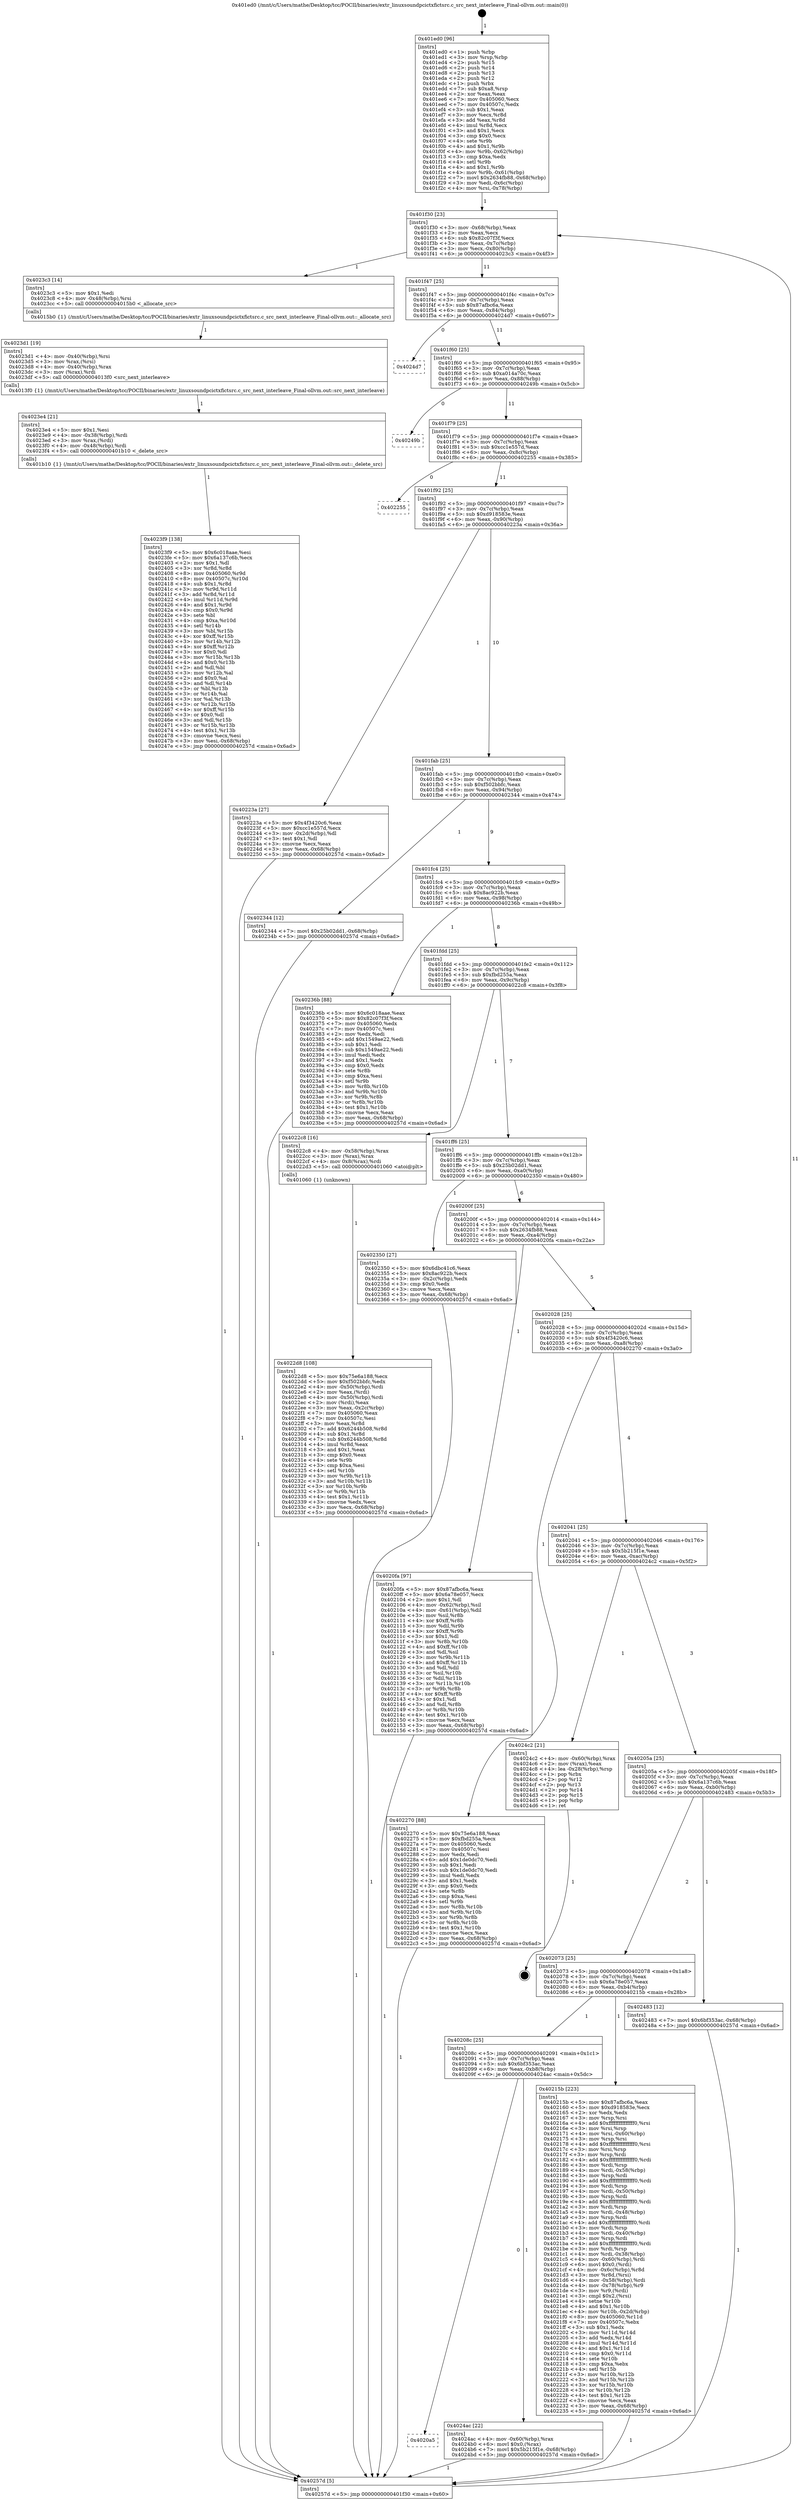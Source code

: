 digraph "0x401ed0" {
  label = "0x401ed0 (/mnt/c/Users/mathe/Desktop/tcc/POCII/binaries/extr_linuxsoundpcictxfictsrc.c_src_next_interleave_Final-ollvm.out::main(0))"
  labelloc = "t"
  node[shape=record]

  Entry [label="",width=0.3,height=0.3,shape=circle,fillcolor=black,style=filled]
  "0x401f30" [label="{
     0x401f30 [23]\l
     | [instrs]\l
     &nbsp;&nbsp;0x401f30 \<+3\>: mov -0x68(%rbp),%eax\l
     &nbsp;&nbsp;0x401f33 \<+2\>: mov %eax,%ecx\l
     &nbsp;&nbsp;0x401f35 \<+6\>: sub $0x82c07f3f,%ecx\l
     &nbsp;&nbsp;0x401f3b \<+3\>: mov %eax,-0x7c(%rbp)\l
     &nbsp;&nbsp;0x401f3e \<+3\>: mov %ecx,-0x80(%rbp)\l
     &nbsp;&nbsp;0x401f41 \<+6\>: je 00000000004023c3 \<main+0x4f3\>\l
  }"]
  "0x4023c3" [label="{
     0x4023c3 [14]\l
     | [instrs]\l
     &nbsp;&nbsp;0x4023c3 \<+5\>: mov $0x1,%edi\l
     &nbsp;&nbsp;0x4023c8 \<+4\>: mov -0x48(%rbp),%rsi\l
     &nbsp;&nbsp;0x4023cc \<+5\>: call 00000000004015b0 \<_allocate_src\>\l
     | [calls]\l
     &nbsp;&nbsp;0x4015b0 \{1\} (/mnt/c/Users/mathe/Desktop/tcc/POCII/binaries/extr_linuxsoundpcictxfictsrc.c_src_next_interleave_Final-ollvm.out::_allocate_src)\l
  }"]
  "0x401f47" [label="{
     0x401f47 [25]\l
     | [instrs]\l
     &nbsp;&nbsp;0x401f47 \<+5\>: jmp 0000000000401f4c \<main+0x7c\>\l
     &nbsp;&nbsp;0x401f4c \<+3\>: mov -0x7c(%rbp),%eax\l
     &nbsp;&nbsp;0x401f4f \<+5\>: sub $0x87afbc6a,%eax\l
     &nbsp;&nbsp;0x401f54 \<+6\>: mov %eax,-0x84(%rbp)\l
     &nbsp;&nbsp;0x401f5a \<+6\>: je 00000000004024d7 \<main+0x607\>\l
  }"]
  Exit [label="",width=0.3,height=0.3,shape=circle,fillcolor=black,style=filled,peripheries=2]
  "0x4024d7" [label="{
     0x4024d7\l
  }", style=dashed]
  "0x401f60" [label="{
     0x401f60 [25]\l
     | [instrs]\l
     &nbsp;&nbsp;0x401f60 \<+5\>: jmp 0000000000401f65 \<main+0x95\>\l
     &nbsp;&nbsp;0x401f65 \<+3\>: mov -0x7c(%rbp),%eax\l
     &nbsp;&nbsp;0x401f68 \<+5\>: sub $0xa014a70c,%eax\l
     &nbsp;&nbsp;0x401f6d \<+6\>: mov %eax,-0x88(%rbp)\l
     &nbsp;&nbsp;0x401f73 \<+6\>: je 000000000040249b \<main+0x5cb\>\l
  }"]
  "0x4020a5" [label="{
     0x4020a5\l
  }", style=dashed]
  "0x40249b" [label="{
     0x40249b\l
  }", style=dashed]
  "0x401f79" [label="{
     0x401f79 [25]\l
     | [instrs]\l
     &nbsp;&nbsp;0x401f79 \<+5\>: jmp 0000000000401f7e \<main+0xae\>\l
     &nbsp;&nbsp;0x401f7e \<+3\>: mov -0x7c(%rbp),%eax\l
     &nbsp;&nbsp;0x401f81 \<+5\>: sub $0xcc1e557d,%eax\l
     &nbsp;&nbsp;0x401f86 \<+6\>: mov %eax,-0x8c(%rbp)\l
     &nbsp;&nbsp;0x401f8c \<+6\>: je 0000000000402255 \<main+0x385\>\l
  }"]
  "0x4024ac" [label="{
     0x4024ac [22]\l
     | [instrs]\l
     &nbsp;&nbsp;0x4024ac \<+4\>: mov -0x60(%rbp),%rax\l
     &nbsp;&nbsp;0x4024b0 \<+6\>: movl $0x0,(%rax)\l
     &nbsp;&nbsp;0x4024b6 \<+7\>: movl $0x5b215f1e,-0x68(%rbp)\l
     &nbsp;&nbsp;0x4024bd \<+5\>: jmp 000000000040257d \<main+0x6ad\>\l
  }"]
  "0x402255" [label="{
     0x402255\l
  }", style=dashed]
  "0x401f92" [label="{
     0x401f92 [25]\l
     | [instrs]\l
     &nbsp;&nbsp;0x401f92 \<+5\>: jmp 0000000000401f97 \<main+0xc7\>\l
     &nbsp;&nbsp;0x401f97 \<+3\>: mov -0x7c(%rbp),%eax\l
     &nbsp;&nbsp;0x401f9a \<+5\>: sub $0xd918583e,%eax\l
     &nbsp;&nbsp;0x401f9f \<+6\>: mov %eax,-0x90(%rbp)\l
     &nbsp;&nbsp;0x401fa5 \<+6\>: je 000000000040223a \<main+0x36a\>\l
  }"]
  "0x4023f9" [label="{
     0x4023f9 [138]\l
     | [instrs]\l
     &nbsp;&nbsp;0x4023f9 \<+5\>: mov $0x6c018aae,%esi\l
     &nbsp;&nbsp;0x4023fe \<+5\>: mov $0x6a137c6b,%ecx\l
     &nbsp;&nbsp;0x402403 \<+2\>: mov $0x1,%dl\l
     &nbsp;&nbsp;0x402405 \<+3\>: xor %r8d,%r8d\l
     &nbsp;&nbsp;0x402408 \<+8\>: mov 0x405060,%r9d\l
     &nbsp;&nbsp;0x402410 \<+8\>: mov 0x40507c,%r10d\l
     &nbsp;&nbsp;0x402418 \<+4\>: sub $0x1,%r8d\l
     &nbsp;&nbsp;0x40241c \<+3\>: mov %r9d,%r11d\l
     &nbsp;&nbsp;0x40241f \<+3\>: add %r8d,%r11d\l
     &nbsp;&nbsp;0x402422 \<+4\>: imul %r11d,%r9d\l
     &nbsp;&nbsp;0x402426 \<+4\>: and $0x1,%r9d\l
     &nbsp;&nbsp;0x40242a \<+4\>: cmp $0x0,%r9d\l
     &nbsp;&nbsp;0x40242e \<+3\>: sete %bl\l
     &nbsp;&nbsp;0x402431 \<+4\>: cmp $0xa,%r10d\l
     &nbsp;&nbsp;0x402435 \<+4\>: setl %r14b\l
     &nbsp;&nbsp;0x402439 \<+3\>: mov %bl,%r15b\l
     &nbsp;&nbsp;0x40243c \<+4\>: xor $0xff,%r15b\l
     &nbsp;&nbsp;0x402440 \<+3\>: mov %r14b,%r12b\l
     &nbsp;&nbsp;0x402443 \<+4\>: xor $0xff,%r12b\l
     &nbsp;&nbsp;0x402447 \<+3\>: xor $0x0,%dl\l
     &nbsp;&nbsp;0x40244a \<+3\>: mov %r15b,%r13b\l
     &nbsp;&nbsp;0x40244d \<+4\>: and $0x0,%r13b\l
     &nbsp;&nbsp;0x402451 \<+2\>: and %dl,%bl\l
     &nbsp;&nbsp;0x402453 \<+3\>: mov %r12b,%al\l
     &nbsp;&nbsp;0x402456 \<+2\>: and $0x0,%al\l
     &nbsp;&nbsp;0x402458 \<+3\>: and %dl,%r14b\l
     &nbsp;&nbsp;0x40245b \<+3\>: or %bl,%r13b\l
     &nbsp;&nbsp;0x40245e \<+3\>: or %r14b,%al\l
     &nbsp;&nbsp;0x402461 \<+3\>: xor %al,%r13b\l
     &nbsp;&nbsp;0x402464 \<+3\>: or %r12b,%r15b\l
     &nbsp;&nbsp;0x402467 \<+4\>: xor $0xff,%r15b\l
     &nbsp;&nbsp;0x40246b \<+3\>: or $0x0,%dl\l
     &nbsp;&nbsp;0x40246e \<+3\>: and %dl,%r15b\l
     &nbsp;&nbsp;0x402471 \<+3\>: or %r15b,%r13b\l
     &nbsp;&nbsp;0x402474 \<+4\>: test $0x1,%r13b\l
     &nbsp;&nbsp;0x402478 \<+3\>: cmovne %ecx,%esi\l
     &nbsp;&nbsp;0x40247b \<+3\>: mov %esi,-0x68(%rbp)\l
     &nbsp;&nbsp;0x40247e \<+5\>: jmp 000000000040257d \<main+0x6ad\>\l
  }"]
  "0x40223a" [label="{
     0x40223a [27]\l
     | [instrs]\l
     &nbsp;&nbsp;0x40223a \<+5\>: mov $0x4f3420c6,%eax\l
     &nbsp;&nbsp;0x40223f \<+5\>: mov $0xcc1e557d,%ecx\l
     &nbsp;&nbsp;0x402244 \<+3\>: mov -0x2d(%rbp),%dl\l
     &nbsp;&nbsp;0x402247 \<+3\>: test $0x1,%dl\l
     &nbsp;&nbsp;0x40224a \<+3\>: cmovne %ecx,%eax\l
     &nbsp;&nbsp;0x40224d \<+3\>: mov %eax,-0x68(%rbp)\l
     &nbsp;&nbsp;0x402250 \<+5\>: jmp 000000000040257d \<main+0x6ad\>\l
  }"]
  "0x401fab" [label="{
     0x401fab [25]\l
     | [instrs]\l
     &nbsp;&nbsp;0x401fab \<+5\>: jmp 0000000000401fb0 \<main+0xe0\>\l
     &nbsp;&nbsp;0x401fb0 \<+3\>: mov -0x7c(%rbp),%eax\l
     &nbsp;&nbsp;0x401fb3 \<+5\>: sub $0xf502bbfc,%eax\l
     &nbsp;&nbsp;0x401fb8 \<+6\>: mov %eax,-0x94(%rbp)\l
     &nbsp;&nbsp;0x401fbe \<+6\>: je 0000000000402344 \<main+0x474\>\l
  }"]
  "0x4023e4" [label="{
     0x4023e4 [21]\l
     | [instrs]\l
     &nbsp;&nbsp;0x4023e4 \<+5\>: mov $0x1,%esi\l
     &nbsp;&nbsp;0x4023e9 \<+4\>: mov -0x38(%rbp),%rdi\l
     &nbsp;&nbsp;0x4023ed \<+3\>: mov %rax,(%rdi)\l
     &nbsp;&nbsp;0x4023f0 \<+4\>: mov -0x48(%rbp),%rdi\l
     &nbsp;&nbsp;0x4023f4 \<+5\>: call 0000000000401b10 \<_delete_src\>\l
     | [calls]\l
     &nbsp;&nbsp;0x401b10 \{1\} (/mnt/c/Users/mathe/Desktop/tcc/POCII/binaries/extr_linuxsoundpcictxfictsrc.c_src_next_interleave_Final-ollvm.out::_delete_src)\l
  }"]
  "0x402344" [label="{
     0x402344 [12]\l
     | [instrs]\l
     &nbsp;&nbsp;0x402344 \<+7\>: movl $0x25b02dd1,-0x68(%rbp)\l
     &nbsp;&nbsp;0x40234b \<+5\>: jmp 000000000040257d \<main+0x6ad\>\l
  }"]
  "0x401fc4" [label="{
     0x401fc4 [25]\l
     | [instrs]\l
     &nbsp;&nbsp;0x401fc4 \<+5\>: jmp 0000000000401fc9 \<main+0xf9\>\l
     &nbsp;&nbsp;0x401fc9 \<+3\>: mov -0x7c(%rbp),%eax\l
     &nbsp;&nbsp;0x401fcc \<+5\>: sub $0x8ac922b,%eax\l
     &nbsp;&nbsp;0x401fd1 \<+6\>: mov %eax,-0x98(%rbp)\l
     &nbsp;&nbsp;0x401fd7 \<+6\>: je 000000000040236b \<main+0x49b\>\l
  }"]
  "0x4023d1" [label="{
     0x4023d1 [19]\l
     | [instrs]\l
     &nbsp;&nbsp;0x4023d1 \<+4\>: mov -0x40(%rbp),%rsi\l
     &nbsp;&nbsp;0x4023d5 \<+3\>: mov %rax,(%rsi)\l
     &nbsp;&nbsp;0x4023d8 \<+4\>: mov -0x40(%rbp),%rax\l
     &nbsp;&nbsp;0x4023dc \<+3\>: mov (%rax),%rdi\l
     &nbsp;&nbsp;0x4023df \<+5\>: call 00000000004013f0 \<src_next_interleave\>\l
     | [calls]\l
     &nbsp;&nbsp;0x4013f0 \{1\} (/mnt/c/Users/mathe/Desktop/tcc/POCII/binaries/extr_linuxsoundpcictxfictsrc.c_src_next_interleave_Final-ollvm.out::src_next_interleave)\l
  }"]
  "0x40236b" [label="{
     0x40236b [88]\l
     | [instrs]\l
     &nbsp;&nbsp;0x40236b \<+5\>: mov $0x6c018aae,%eax\l
     &nbsp;&nbsp;0x402370 \<+5\>: mov $0x82c07f3f,%ecx\l
     &nbsp;&nbsp;0x402375 \<+7\>: mov 0x405060,%edx\l
     &nbsp;&nbsp;0x40237c \<+7\>: mov 0x40507c,%esi\l
     &nbsp;&nbsp;0x402383 \<+2\>: mov %edx,%edi\l
     &nbsp;&nbsp;0x402385 \<+6\>: add $0x1549ae22,%edi\l
     &nbsp;&nbsp;0x40238b \<+3\>: sub $0x1,%edi\l
     &nbsp;&nbsp;0x40238e \<+6\>: sub $0x1549ae22,%edi\l
     &nbsp;&nbsp;0x402394 \<+3\>: imul %edi,%edx\l
     &nbsp;&nbsp;0x402397 \<+3\>: and $0x1,%edx\l
     &nbsp;&nbsp;0x40239a \<+3\>: cmp $0x0,%edx\l
     &nbsp;&nbsp;0x40239d \<+4\>: sete %r8b\l
     &nbsp;&nbsp;0x4023a1 \<+3\>: cmp $0xa,%esi\l
     &nbsp;&nbsp;0x4023a4 \<+4\>: setl %r9b\l
     &nbsp;&nbsp;0x4023a8 \<+3\>: mov %r8b,%r10b\l
     &nbsp;&nbsp;0x4023ab \<+3\>: and %r9b,%r10b\l
     &nbsp;&nbsp;0x4023ae \<+3\>: xor %r9b,%r8b\l
     &nbsp;&nbsp;0x4023b1 \<+3\>: or %r8b,%r10b\l
     &nbsp;&nbsp;0x4023b4 \<+4\>: test $0x1,%r10b\l
     &nbsp;&nbsp;0x4023b8 \<+3\>: cmovne %ecx,%eax\l
     &nbsp;&nbsp;0x4023bb \<+3\>: mov %eax,-0x68(%rbp)\l
     &nbsp;&nbsp;0x4023be \<+5\>: jmp 000000000040257d \<main+0x6ad\>\l
  }"]
  "0x401fdd" [label="{
     0x401fdd [25]\l
     | [instrs]\l
     &nbsp;&nbsp;0x401fdd \<+5\>: jmp 0000000000401fe2 \<main+0x112\>\l
     &nbsp;&nbsp;0x401fe2 \<+3\>: mov -0x7c(%rbp),%eax\l
     &nbsp;&nbsp;0x401fe5 \<+5\>: sub $0xfbd255a,%eax\l
     &nbsp;&nbsp;0x401fea \<+6\>: mov %eax,-0x9c(%rbp)\l
     &nbsp;&nbsp;0x401ff0 \<+6\>: je 00000000004022c8 \<main+0x3f8\>\l
  }"]
  "0x4022d8" [label="{
     0x4022d8 [108]\l
     | [instrs]\l
     &nbsp;&nbsp;0x4022d8 \<+5\>: mov $0x75e6a188,%ecx\l
     &nbsp;&nbsp;0x4022dd \<+5\>: mov $0xf502bbfc,%edx\l
     &nbsp;&nbsp;0x4022e2 \<+4\>: mov -0x50(%rbp),%rdi\l
     &nbsp;&nbsp;0x4022e6 \<+2\>: mov %eax,(%rdi)\l
     &nbsp;&nbsp;0x4022e8 \<+4\>: mov -0x50(%rbp),%rdi\l
     &nbsp;&nbsp;0x4022ec \<+2\>: mov (%rdi),%eax\l
     &nbsp;&nbsp;0x4022ee \<+3\>: mov %eax,-0x2c(%rbp)\l
     &nbsp;&nbsp;0x4022f1 \<+7\>: mov 0x405060,%eax\l
     &nbsp;&nbsp;0x4022f8 \<+7\>: mov 0x40507c,%esi\l
     &nbsp;&nbsp;0x4022ff \<+3\>: mov %eax,%r8d\l
     &nbsp;&nbsp;0x402302 \<+7\>: add $0x6244b508,%r8d\l
     &nbsp;&nbsp;0x402309 \<+4\>: sub $0x1,%r8d\l
     &nbsp;&nbsp;0x40230d \<+7\>: sub $0x6244b508,%r8d\l
     &nbsp;&nbsp;0x402314 \<+4\>: imul %r8d,%eax\l
     &nbsp;&nbsp;0x402318 \<+3\>: and $0x1,%eax\l
     &nbsp;&nbsp;0x40231b \<+3\>: cmp $0x0,%eax\l
     &nbsp;&nbsp;0x40231e \<+4\>: sete %r9b\l
     &nbsp;&nbsp;0x402322 \<+3\>: cmp $0xa,%esi\l
     &nbsp;&nbsp;0x402325 \<+4\>: setl %r10b\l
     &nbsp;&nbsp;0x402329 \<+3\>: mov %r9b,%r11b\l
     &nbsp;&nbsp;0x40232c \<+3\>: and %r10b,%r11b\l
     &nbsp;&nbsp;0x40232f \<+3\>: xor %r10b,%r9b\l
     &nbsp;&nbsp;0x402332 \<+3\>: or %r9b,%r11b\l
     &nbsp;&nbsp;0x402335 \<+4\>: test $0x1,%r11b\l
     &nbsp;&nbsp;0x402339 \<+3\>: cmovne %edx,%ecx\l
     &nbsp;&nbsp;0x40233c \<+3\>: mov %ecx,-0x68(%rbp)\l
     &nbsp;&nbsp;0x40233f \<+5\>: jmp 000000000040257d \<main+0x6ad\>\l
  }"]
  "0x4022c8" [label="{
     0x4022c8 [16]\l
     | [instrs]\l
     &nbsp;&nbsp;0x4022c8 \<+4\>: mov -0x58(%rbp),%rax\l
     &nbsp;&nbsp;0x4022cc \<+3\>: mov (%rax),%rax\l
     &nbsp;&nbsp;0x4022cf \<+4\>: mov 0x8(%rax),%rdi\l
     &nbsp;&nbsp;0x4022d3 \<+5\>: call 0000000000401060 \<atoi@plt\>\l
     | [calls]\l
     &nbsp;&nbsp;0x401060 \{1\} (unknown)\l
  }"]
  "0x401ff6" [label="{
     0x401ff6 [25]\l
     | [instrs]\l
     &nbsp;&nbsp;0x401ff6 \<+5\>: jmp 0000000000401ffb \<main+0x12b\>\l
     &nbsp;&nbsp;0x401ffb \<+3\>: mov -0x7c(%rbp),%eax\l
     &nbsp;&nbsp;0x401ffe \<+5\>: sub $0x25b02dd1,%eax\l
     &nbsp;&nbsp;0x402003 \<+6\>: mov %eax,-0xa0(%rbp)\l
     &nbsp;&nbsp;0x402009 \<+6\>: je 0000000000402350 \<main+0x480\>\l
  }"]
  "0x40208c" [label="{
     0x40208c [25]\l
     | [instrs]\l
     &nbsp;&nbsp;0x40208c \<+5\>: jmp 0000000000402091 \<main+0x1c1\>\l
     &nbsp;&nbsp;0x402091 \<+3\>: mov -0x7c(%rbp),%eax\l
     &nbsp;&nbsp;0x402094 \<+5\>: sub $0x6bf353ac,%eax\l
     &nbsp;&nbsp;0x402099 \<+6\>: mov %eax,-0xb8(%rbp)\l
     &nbsp;&nbsp;0x40209f \<+6\>: je 00000000004024ac \<main+0x5dc\>\l
  }"]
  "0x402350" [label="{
     0x402350 [27]\l
     | [instrs]\l
     &nbsp;&nbsp;0x402350 \<+5\>: mov $0x6dbc41c6,%eax\l
     &nbsp;&nbsp;0x402355 \<+5\>: mov $0x8ac922b,%ecx\l
     &nbsp;&nbsp;0x40235a \<+3\>: mov -0x2c(%rbp),%edx\l
     &nbsp;&nbsp;0x40235d \<+3\>: cmp $0x0,%edx\l
     &nbsp;&nbsp;0x402360 \<+3\>: cmove %ecx,%eax\l
     &nbsp;&nbsp;0x402363 \<+3\>: mov %eax,-0x68(%rbp)\l
     &nbsp;&nbsp;0x402366 \<+5\>: jmp 000000000040257d \<main+0x6ad\>\l
  }"]
  "0x40200f" [label="{
     0x40200f [25]\l
     | [instrs]\l
     &nbsp;&nbsp;0x40200f \<+5\>: jmp 0000000000402014 \<main+0x144\>\l
     &nbsp;&nbsp;0x402014 \<+3\>: mov -0x7c(%rbp),%eax\l
     &nbsp;&nbsp;0x402017 \<+5\>: sub $0x2634fb88,%eax\l
     &nbsp;&nbsp;0x40201c \<+6\>: mov %eax,-0xa4(%rbp)\l
     &nbsp;&nbsp;0x402022 \<+6\>: je 00000000004020fa \<main+0x22a\>\l
  }"]
  "0x40215b" [label="{
     0x40215b [223]\l
     | [instrs]\l
     &nbsp;&nbsp;0x40215b \<+5\>: mov $0x87afbc6a,%eax\l
     &nbsp;&nbsp;0x402160 \<+5\>: mov $0xd918583e,%ecx\l
     &nbsp;&nbsp;0x402165 \<+2\>: xor %edx,%edx\l
     &nbsp;&nbsp;0x402167 \<+3\>: mov %rsp,%rsi\l
     &nbsp;&nbsp;0x40216a \<+4\>: add $0xfffffffffffffff0,%rsi\l
     &nbsp;&nbsp;0x40216e \<+3\>: mov %rsi,%rsp\l
     &nbsp;&nbsp;0x402171 \<+4\>: mov %rsi,-0x60(%rbp)\l
     &nbsp;&nbsp;0x402175 \<+3\>: mov %rsp,%rsi\l
     &nbsp;&nbsp;0x402178 \<+4\>: add $0xfffffffffffffff0,%rsi\l
     &nbsp;&nbsp;0x40217c \<+3\>: mov %rsi,%rsp\l
     &nbsp;&nbsp;0x40217f \<+3\>: mov %rsp,%rdi\l
     &nbsp;&nbsp;0x402182 \<+4\>: add $0xfffffffffffffff0,%rdi\l
     &nbsp;&nbsp;0x402186 \<+3\>: mov %rdi,%rsp\l
     &nbsp;&nbsp;0x402189 \<+4\>: mov %rdi,-0x58(%rbp)\l
     &nbsp;&nbsp;0x40218d \<+3\>: mov %rsp,%rdi\l
     &nbsp;&nbsp;0x402190 \<+4\>: add $0xfffffffffffffff0,%rdi\l
     &nbsp;&nbsp;0x402194 \<+3\>: mov %rdi,%rsp\l
     &nbsp;&nbsp;0x402197 \<+4\>: mov %rdi,-0x50(%rbp)\l
     &nbsp;&nbsp;0x40219b \<+3\>: mov %rsp,%rdi\l
     &nbsp;&nbsp;0x40219e \<+4\>: add $0xfffffffffffffff0,%rdi\l
     &nbsp;&nbsp;0x4021a2 \<+3\>: mov %rdi,%rsp\l
     &nbsp;&nbsp;0x4021a5 \<+4\>: mov %rdi,-0x48(%rbp)\l
     &nbsp;&nbsp;0x4021a9 \<+3\>: mov %rsp,%rdi\l
     &nbsp;&nbsp;0x4021ac \<+4\>: add $0xfffffffffffffff0,%rdi\l
     &nbsp;&nbsp;0x4021b0 \<+3\>: mov %rdi,%rsp\l
     &nbsp;&nbsp;0x4021b3 \<+4\>: mov %rdi,-0x40(%rbp)\l
     &nbsp;&nbsp;0x4021b7 \<+3\>: mov %rsp,%rdi\l
     &nbsp;&nbsp;0x4021ba \<+4\>: add $0xfffffffffffffff0,%rdi\l
     &nbsp;&nbsp;0x4021be \<+3\>: mov %rdi,%rsp\l
     &nbsp;&nbsp;0x4021c1 \<+4\>: mov %rdi,-0x38(%rbp)\l
     &nbsp;&nbsp;0x4021c5 \<+4\>: mov -0x60(%rbp),%rdi\l
     &nbsp;&nbsp;0x4021c9 \<+6\>: movl $0x0,(%rdi)\l
     &nbsp;&nbsp;0x4021cf \<+4\>: mov -0x6c(%rbp),%r8d\l
     &nbsp;&nbsp;0x4021d3 \<+3\>: mov %r8d,(%rsi)\l
     &nbsp;&nbsp;0x4021d6 \<+4\>: mov -0x58(%rbp),%rdi\l
     &nbsp;&nbsp;0x4021da \<+4\>: mov -0x78(%rbp),%r9\l
     &nbsp;&nbsp;0x4021de \<+3\>: mov %r9,(%rdi)\l
     &nbsp;&nbsp;0x4021e1 \<+3\>: cmpl $0x2,(%rsi)\l
     &nbsp;&nbsp;0x4021e4 \<+4\>: setne %r10b\l
     &nbsp;&nbsp;0x4021e8 \<+4\>: and $0x1,%r10b\l
     &nbsp;&nbsp;0x4021ec \<+4\>: mov %r10b,-0x2d(%rbp)\l
     &nbsp;&nbsp;0x4021f0 \<+8\>: mov 0x405060,%r11d\l
     &nbsp;&nbsp;0x4021f8 \<+7\>: mov 0x40507c,%ebx\l
     &nbsp;&nbsp;0x4021ff \<+3\>: sub $0x1,%edx\l
     &nbsp;&nbsp;0x402202 \<+3\>: mov %r11d,%r14d\l
     &nbsp;&nbsp;0x402205 \<+3\>: add %edx,%r14d\l
     &nbsp;&nbsp;0x402208 \<+4\>: imul %r14d,%r11d\l
     &nbsp;&nbsp;0x40220c \<+4\>: and $0x1,%r11d\l
     &nbsp;&nbsp;0x402210 \<+4\>: cmp $0x0,%r11d\l
     &nbsp;&nbsp;0x402214 \<+4\>: sete %r10b\l
     &nbsp;&nbsp;0x402218 \<+3\>: cmp $0xa,%ebx\l
     &nbsp;&nbsp;0x40221b \<+4\>: setl %r15b\l
     &nbsp;&nbsp;0x40221f \<+3\>: mov %r10b,%r12b\l
     &nbsp;&nbsp;0x402222 \<+3\>: and %r15b,%r12b\l
     &nbsp;&nbsp;0x402225 \<+3\>: xor %r15b,%r10b\l
     &nbsp;&nbsp;0x402228 \<+3\>: or %r10b,%r12b\l
     &nbsp;&nbsp;0x40222b \<+4\>: test $0x1,%r12b\l
     &nbsp;&nbsp;0x40222f \<+3\>: cmovne %ecx,%eax\l
     &nbsp;&nbsp;0x402232 \<+3\>: mov %eax,-0x68(%rbp)\l
     &nbsp;&nbsp;0x402235 \<+5\>: jmp 000000000040257d \<main+0x6ad\>\l
  }"]
  "0x4020fa" [label="{
     0x4020fa [97]\l
     | [instrs]\l
     &nbsp;&nbsp;0x4020fa \<+5\>: mov $0x87afbc6a,%eax\l
     &nbsp;&nbsp;0x4020ff \<+5\>: mov $0x6a78e057,%ecx\l
     &nbsp;&nbsp;0x402104 \<+2\>: mov $0x1,%dl\l
     &nbsp;&nbsp;0x402106 \<+4\>: mov -0x62(%rbp),%sil\l
     &nbsp;&nbsp;0x40210a \<+4\>: mov -0x61(%rbp),%dil\l
     &nbsp;&nbsp;0x40210e \<+3\>: mov %sil,%r8b\l
     &nbsp;&nbsp;0x402111 \<+4\>: xor $0xff,%r8b\l
     &nbsp;&nbsp;0x402115 \<+3\>: mov %dil,%r9b\l
     &nbsp;&nbsp;0x402118 \<+4\>: xor $0xff,%r9b\l
     &nbsp;&nbsp;0x40211c \<+3\>: xor $0x1,%dl\l
     &nbsp;&nbsp;0x40211f \<+3\>: mov %r8b,%r10b\l
     &nbsp;&nbsp;0x402122 \<+4\>: and $0xff,%r10b\l
     &nbsp;&nbsp;0x402126 \<+3\>: and %dl,%sil\l
     &nbsp;&nbsp;0x402129 \<+3\>: mov %r9b,%r11b\l
     &nbsp;&nbsp;0x40212c \<+4\>: and $0xff,%r11b\l
     &nbsp;&nbsp;0x402130 \<+3\>: and %dl,%dil\l
     &nbsp;&nbsp;0x402133 \<+3\>: or %sil,%r10b\l
     &nbsp;&nbsp;0x402136 \<+3\>: or %dil,%r11b\l
     &nbsp;&nbsp;0x402139 \<+3\>: xor %r11b,%r10b\l
     &nbsp;&nbsp;0x40213c \<+3\>: or %r9b,%r8b\l
     &nbsp;&nbsp;0x40213f \<+4\>: xor $0xff,%r8b\l
     &nbsp;&nbsp;0x402143 \<+3\>: or $0x1,%dl\l
     &nbsp;&nbsp;0x402146 \<+3\>: and %dl,%r8b\l
     &nbsp;&nbsp;0x402149 \<+3\>: or %r8b,%r10b\l
     &nbsp;&nbsp;0x40214c \<+4\>: test $0x1,%r10b\l
     &nbsp;&nbsp;0x402150 \<+3\>: cmovne %ecx,%eax\l
     &nbsp;&nbsp;0x402153 \<+3\>: mov %eax,-0x68(%rbp)\l
     &nbsp;&nbsp;0x402156 \<+5\>: jmp 000000000040257d \<main+0x6ad\>\l
  }"]
  "0x402028" [label="{
     0x402028 [25]\l
     | [instrs]\l
     &nbsp;&nbsp;0x402028 \<+5\>: jmp 000000000040202d \<main+0x15d\>\l
     &nbsp;&nbsp;0x40202d \<+3\>: mov -0x7c(%rbp),%eax\l
     &nbsp;&nbsp;0x402030 \<+5\>: sub $0x4f3420c6,%eax\l
     &nbsp;&nbsp;0x402035 \<+6\>: mov %eax,-0xa8(%rbp)\l
     &nbsp;&nbsp;0x40203b \<+6\>: je 0000000000402270 \<main+0x3a0\>\l
  }"]
  "0x40257d" [label="{
     0x40257d [5]\l
     | [instrs]\l
     &nbsp;&nbsp;0x40257d \<+5\>: jmp 0000000000401f30 \<main+0x60\>\l
  }"]
  "0x401ed0" [label="{
     0x401ed0 [96]\l
     | [instrs]\l
     &nbsp;&nbsp;0x401ed0 \<+1\>: push %rbp\l
     &nbsp;&nbsp;0x401ed1 \<+3\>: mov %rsp,%rbp\l
     &nbsp;&nbsp;0x401ed4 \<+2\>: push %r15\l
     &nbsp;&nbsp;0x401ed6 \<+2\>: push %r14\l
     &nbsp;&nbsp;0x401ed8 \<+2\>: push %r13\l
     &nbsp;&nbsp;0x401eda \<+2\>: push %r12\l
     &nbsp;&nbsp;0x401edc \<+1\>: push %rbx\l
     &nbsp;&nbsp;0x401edd \<+7\>: sub $0xa8,%rsp\l
     &nbsp;&nbsp;0x401ee4 \<+2\>: xor %eax,%eax\l
     &nbsp;&nbsp;0x401ee6 \<+7\>: mov 0x405060,%ecx\l
     &nbsp;&nbsp;0x401eed \<+7\>: mov 0x40507c,%edx\l
     &nbsp;&nbsp;0x401ef4 \<+3\>: sub $0x1,%eax\l
     &nbsp;&nbsp;0x401ef7 \<+3\>: mov %ecx,%r8d\l
     &nbsp;&nbsp;0x401efa \<+3\>: add %eax,%r8d\l
     &nbsp;&nbsp;0x401efd \<+4\>: imul %r8d,%ecx\l
     &nbsp;&nbsp;0x401f01 \<+3\>: and $0x1,%ecx\l
     &nbsp;&nbsp;0x401f04 \<+3\>: cmp $0x0,%ecx\l
     &nbsp;&nbsp;0x401f07 \<+4\>: sete %r9b\l
     &nbsp;&nbsp;0x401f0b \<+4\>: and $0x1,%r9b\l
     &nbsp;&nbsp;0x401f0f \<+4\>: mov %r9b,-0x62(%rbp)\l
     &nbsp;&nbsp;0x401f13 \<+3\>: cmp $0xa,%edx\l
     &nbsp;&nbsp;0x401f16 \<+4\>: setl %r9b\l
     &nbsp;&nbsp;0x401f1a \<+4\>: and $0x1,%r9b\l
     &nbsp;&nbsp;0x401f1e \<+4\>: mov %r9b,-0x61(%rbp)\l
     &nbsp;&nbsp;0x401f22 \<+7\>: movl $0x2634fb88,-0x68(%rbp)\l
     &nbsp;&nbsp;0x401f29 \<+3\>: mov %edi,-0x6c(%rbp)\l
     &nbsp;&nbsp;0x401f2c \<+4\>: mov %rsi,-0x78(%rbp)\l
  }"]
  "0x402073" [label="{
     0x402073 [25]\l
     | [instrs]\l
     &nbsp;&nbsp;0x402073 \<+5\>: jmp 0000000000402078 \<main+0x1a8\>\l
     &nbsp;&nbsp;0x402078 \<+3\>: mov -0x7c(%rbp),%eax\l
     &nbsp;&nbsp;0x40207b \<+5\>: sub $0x6a78e057,%eax\l
     &nbsp;&nbsp;0x402080 \<+6\>: mov %eax,-0xb4(%rbp)\l
     &nbsp;&nbsp;0x402086 \<+6\>: je 000000000040215b \<main+0x28b\>\l
  }"]
  "0x402270" [label="{
     0x402270 [88]\l
     | [instrs]\l
     &nbsp;&nbsp;0x402270 \<+5\>: mov $0x75e6a188,%eax\l
     &nbsp;&nbsp;0x402275 \<+5\>: mov $0xfbd255a,%ecx\l
     &nbsp;&nbsp;0x40227a \<+7\>: mov 0x405060,%edx\l
     &nbsp;&nbsp;0x402281 \<+7\>: mov 0x40507c,%esi\l
     &nbsp;&nbsp;0x402288 \<+2\>: mov %edx,%edi\l
     &nbsp;&nbsp;0x40228a \<+6\>: add $0x1de0dc70,%edi\l
     &nbsp;&nbsp;0x402290 \<+3\>: sub $0x1,%edi\l
     &nbsp;&nbsp;0x402293 \<+6\>: sub $0x1de0dc70,%edi\l
     &nbsp;&nbsp;0x402299 \<+3\>: imul %edi,%edx\l
     &nbsp;&nbsp;0x40229c \<+3\>: and $0x1,%edx\l
     &nbsp;&nbsp;0x40229f \<+3\>: cmp $0x0,%edx\l
     &nbsp;&nbsp;0x4022a2 \<+4\>: sete %r8b\l
     &nbsp;&nbsp;0x4022a6 \<+3\>: cmp $0xa,%esi\l
     &nbsp;&nbsp;0x4022a9 \<+4\>: setl %r9b\l
     &nbsp;&nbsp;0x4022ad \<+3\>: mov %r8b,%r10b\l
     &nbsp;&nbsp;0x4022b0 \<+3\>: and %r9b,%r10b\l
     &nbsp;&nbsp;0x4022b3 \<+3\>: xor %r9b,%r8b\l
     &nbsp;&nbsp;0x4022b6 \<+3\>: or %r8b,%r10b\l
     &nbsp;&nbsp;0x4022b9 \<+4\>: test $0x1,%r10b\l
     &nbsp;&nbsp;0x4022bd \<+3\>: cmovne %ecx,%eax\l
     &nbsp;&nbsp;0x4022c0 \<+3\>: mov %eax,-0x68(%rbp)\l
     &nbsp;&nbsp;0x4022c3 \<+5\>: jmp 000000000040257d \<main+0x6ad\>\l
  }"]
  "0x402041" [label="{
     0x402041 [25]\l
     | [instrs]\l
     &nbsp;&nbsp;0x402041 \<+5\>: jmp 0000000000402046 \<main+0x176\>\l
     &nbsp;&nbsp;0x402046 \<+3\>: mov -0x7c(%rbp),%eax\l
     &nbsp;&nbsp;0x402049 \<+5\>: sub $0x5b215f1e,%eax\l
     &nbsp;&nbsp;0x40204e \<+6\>: mov %eax,-0xac(%rbp)\l
     &nbsp;&nbsp;0x402054 \<+6\>: je 00000000004024c2 \<main+0x5f2\>\l
  }"]
  "0x402483" [label="{
     0x402483 [12]\l
     | [instrs]\l
     &nbsp;&nbsp;0x402483 \<+7\>: movl $0x6bf353ac,-0x68(%rbp)\l
     &nbsp;&nbsp;0x40248a \<+5\>: jmp 000000000040257d \<main+0x6ad\>\l
  }"]
  "0x4024c2" [label="{
     0x4024c2 [21]\l
     | [instrs]\l
     &nbsp;&nbsp;0x4024c2 \<+4\>: mov -0x60(%rbp),%rax\l
     &nbsp;&nbsp;0x4024c6 \<+2\>: mov (%rax),%eax\l
     &nbsp;&nbsp;0x4024c8 \<+4\>: lea -0x28(%rbp),%rsp\l
     &nbsp;&nbsp;0x4024cc \<+1\>: pop %rbx\l
     &nbsp;&nbsp;0x4024cd \<+2\>: pop %r12\l
     &nbsp;&nbsp;0x4024cf \<+2\>: pop %r13\l
     &nbsp;&nbsp;0x4024d1 \<+2\>: pop %r14\l
     &nbsp;&nbsp;0x4024d3 \<+2\>: pop %r15\l
     &nbsp;&nbsp;0x4024d5 \<+1\>: pop %rbp\l
     &nbsp;&nbsp;0x4024d6 \<+1\>: ret\l
  }"]
  "0x40205a" [label="{
     0x40205a [25]\l
     | [instrs]\l
     &nbsp;&nbsp;0x40205a \<+5\>: jmp 000000000040205f \<main+0x18f\>\l
     &nbsp;&nbsp;0x40205f \<+3\>: mov -0x7c(%rbp),%eax\l
     &nbsp;&nbsp;0x402062 \<+5\>: sub $0x6a137c6b,%eax\l
     &nbsp;&nbsp;0x402067 \<+6\>: mov %eax,-0xb0(%rbp)\l
     &nbsp;&nbsp;0x40206d \<+6\>: je 0000000000402483 \<main+0x5b3\>\l
  }"]
  Entry -> "0x401ed0" [label=" 1"]
  "0x401f30" -> "0x4023c3" [label=" 1"]
  "0x401f30" -> "0x401f47" [label=" 11"]
  "0x4024c2" -> Exit [label=" 1"]
  "0x401f47" -> "0x4024d7" [label=" 0"]
  "0x401f47" -> "0x401f60" [label=" 11"]
  "0x4024ac" -> "0x40257d" [label=" 1"]
  "0x401f60" -> "0x40249b" [label=" 0"]
  "0x401f60" -> "0x401f79" [label=" 11"]
  "0x40208c" -> "0x4020a5" [label=" 0"]
  "0x401f79" -> "0x402255" [label=" 0"]
  "0x401f79" -> "0x401f92" [label=" 11"]
  "0x40208c" -> "0x4024ac" [label=" 1"]
  "0x401f92" -> "0x40223a" [label=" 1"]
  "0x401f92" -> "0x401fab" [label=" 10"]
  "0x402483" -> "0x40257d" [label=" 1"]
  "0x401fab" -> "0x402344" [label=" 1"]
  "0x401fab" -> "0x401fc4" [label=" 9"]
  "0x4023f9" -> "0x40257d" [label=" 1"]
  "0x401fc4" -> "0x40236b" [label=" 1"]
  "0x401fc4" -> "0x401fdd" [label=" 8"]
  "0x4023e4" -> "0x4023f9" [label=" 1"]
  "0x401fdd" -> "0x4022c8" [label=" 1"]
  "0x401fdd" -> "0x401ff6" [label=" 7"]
  "0x4023d1" -> "0x4023e4" [label=" 1"]
  "0x401ff6" -> "0x402350" [label=" 1"]
  "0x401ff6" -> "0x40200f" [label=" 6"]
  "0x4023c3" -> "0x4023d1" [label=" 1"]
  "0x40200f" -> "0x4020fa" [label=" 1"]
  "0x40200f" -> "0x402028" [label=" 5"]
  "0x4020fa" -> "0x40257d" [label=" 1"]
  "0x401ed0" -> "0x401f30" [label=" 1"]
  "0x40257d" -> "0x401f30" [label=" 11"]
  "0x40236b" -> "0x40257d" [label=" 1"]
  "0x402028" -> "0x402270" [label=" 1"]
  "0x402028" -> "0x402041" [label=" 4"]
  "0x402344" -> "0x40257d" [label=" 1"]
  "0x402041" -> "0x4024c2" [label=" 1"]
  "0x402041" -> "0x40205a" [label=" 3"]
  "0x4022d8" -> "0x40257d" [label=" 1"]
  "0x40205a" -> "0x402483" [label=" 1"]
  "0x40205a" -> "0x402073" [label=" 2"]
  "0x402350" -> "0x40257d" [label=" 1"]
  "0x402073" -> "0x40215b" [label=" 1"]
  "0x402073" -> "0x40208c" [label=" 1"]
  "0x40215b" -> "0x40257d" [label=" 1"]
  "0x40223a" -> "0x40257d" [label=" 1"]
  "0x402270" -> "0x40257d" [label=" 1"]
  "0x4022c8" -> "0x4022d8" [label=" 1"]
}

